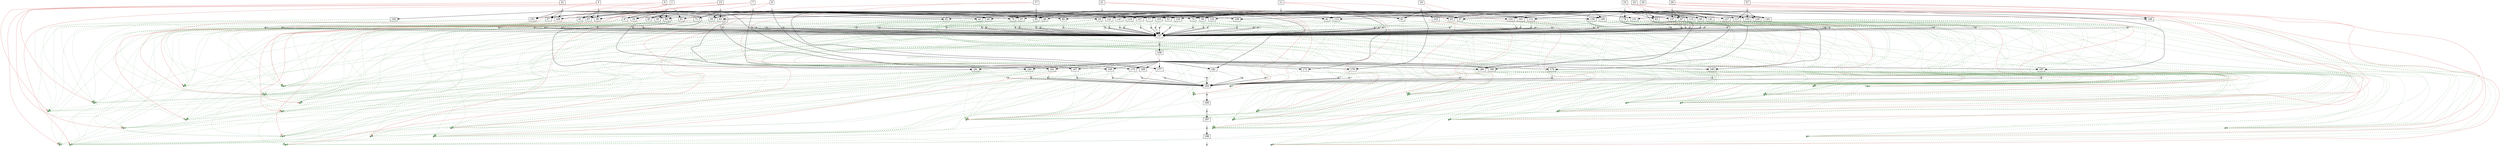 strict digraph  {
	node [label="\N"];
	1	 [height=0,
		shape=rect,
		size=13.72,
		width=0];
	2	 [fillcolor=gray,
		height=0.1,
		label="",
		shape=rect,
		size=0,
		style=filled,
		width=0.1];
	1 -> 2	 [color=gray,
		size=12588734.0];
	201	 [fillcolor="#88bb88",
		height=0.1,
		label="",
		shape=rect,
		size=0,
		style=filled,
		width=0.1];
	1 -> 201	 [color="#dd7777",
		size=3663257.0,
		weight=0];
	202	 [fillcolor="#88bb88",
		height=0.1,
		label="",
		shape=rect,
		size=0,
		style=filled,
		width=0.1];
	1 -> 202	 [color="#dd7777",
		size=3663257.0,
		weight=0];
	33	 [height=0,
		shape=rect,
		size=10.7,
		width=0];
	2 -> 33	 [size=0];
	35	 [height=0,
		shape=rect,
		size=10.63,
		width=0];
	2 -> 35	 [size=0];
	37	 [height=0,
		shape=rect,
		size=10.75,
		width=0];
	2 -> 37	 [size=0];
	39	 [height=0,
		shape=rect,
		size=10.41,
		width=0];
	2 -> 39	 [size=0];
	89	 [height=0,
		shape=rect,
		size=10.71,
		width=0];
	2 -> 89	 [size=0];
	107	 [height=0,
		shape=rect,
		size=10.71,
		width=0];
	2 -> 107	 [size=0];
	119	 [height=0,
		shape=rect,
		size=10.65,
		width=0];
	2 -> 119	 [size=0];
	135	 [height=0,
		shape=rect,
		size=10.6,
		width=0];
	2 -> 135	 [size=0];
	149	 [height=0,
		shape=rect,
		size=10.49,
		width=0];
	2 -> 149	 [size=0];
	161	 [height=0,
		shape=rect,
		size=10.56,
		width=0];
	2 -> 161	 [size=0];
	3	 [height=0,
		shape=rect,
		size=13.44,
		width=0];
	4	 [fillcolor=gray,
		height=0.1,
		label="",
		shape=rect,
		size=0,
		style=filled,
		width=0.1];
	3 -> 4	 [color=gray,
		size=12589378.0];
	203	 [fillcolor="#88bb88",
		height=0.1,
		label="",
		shape=rect,
		size=0,
		style=filled,
		width=0.1];
	3 -> 203	 [color="#dd7777",
		size=3663257.0,
		weight=0];
	204	 [fillcolor="#88bb88",
		height=0.1,
		label="",
		shape=rect,
		size=0,
		style=filled,
		width=0.1];
	3 -> 204	 [color="#dd7777",
		size=3663257.0,
		weight=0];
	4 -> 39	 [size=0];
	41	 [height=0,
		shape=rect,
		size=10.73,
		width=0];
	4 -> 41	 [size=0];
	43	 [height=0,
		shape=rect,
		size=10.6,
		width=0];
	4 -> 43	 [size=0];
	67	 [height=0,
		shape=rect,
		size=10.62,
		width=0];
	4 -> 67	 [size=0];
	121	 [height=0,
		shape=rect,
		size=10.53,
		width=0];
	4 -> 121	 [size=0];
	163	 [height=0,
		shape=rect,
		size=11.03,
		width=0];
	4 -> 163	 [size=0];
	5	 [height=0,
		shape=rect,
		size=13.68,
		width=0];
	6	 [fillcolor=gray,
		height=0.1,
		label="",
		shape=rect,
		size=0,
		style=filled,
		width=0.1];
	5 -> 6	 [color=gray,
		size=12596840.0];
	205	 [fillcolor="#88bb88",
		height=0.1,
		label="",
		shape=rect,
		size=0,
		style=filled,
		width=0.1];
	5 -> 205	 [color="#dd7777",
		size=3663257.0,
		weight=0];
	206	 [fillcolor="#88bb88",
		height=0.1,
		label="",
		shape=rect,
		size=0,
		style=filled,
		width=0.1];
	5 -> 206	 [color="#dd7777",
		size=3663257.0,
		weight=0];
	45	 [height=0,
		shape=rect,
		size=10.52,
		width=0];
	6 -> 45	 [size=0];
	47	 [height=0,
		shape=rect,
		size=10.46,
		width=0];
	6 -> 47	 [size=0];
	49	 [height=0,
		shape=rect,
		size=10.62,
		width=0];
	6 -> 49	 [size=0];
	51	 [height=0,
		shape=rect,
		size=10.59,
		width=0];
	6 -> 51	 [size=0];
	91	 [height=0,
		shape=rect,
		size=10.73,
		width=0];
	6 -> 91	 [size=0];
	151	 [height=0,
		shape=rect,
		size=10.46,
		width=0];
	6 -> 151	 [size=0];
	165	 [height=0,
		shape=rect,
		size=10.96,
		width=0];
	6 -> 165	 [size=0];
	7	 [height=0,
		shape=rect,
		size=13.29,
		width=0];
	8	 [fillcolor=gray,
		height=0.1,
		label="",
		shape=rect,
		size=0,
		style=filled,
		width=0.1];
	7 -> 8	 [color=gray,
		size=12578810.0];
	207	 [fillcolor="#88bb88",
		height=0.1,
		label="",
		shape=rect,
		size=0,
		style=filled,
		width=0.1];
	7 -> 207	 [color="#dd7777",
		size=3663257.0,
		weight=0];
	208	 [fillcolor="#88bb88",
		height=0.1,
		label="",
		shape=rect,
		size=0,
		style=filled,
		width=0.1];
	7 -> 208	 [color="#dd7777",
		size=3663257.0,
		weight=0];
	8 -> 33	 [size=0];
	8 -> 45	 [size=0];
	77	 [height=0,
		shape=rect,
		size=10.78,
		width=0];
	8 -> 77	 [size=0];
	97	 [height=0,
		shape=rect,
		size=10.68,
		width=0];
	8 -> 97	 [size=0];
	167	 [height=0,
		shape=rect,
		size=10.75,
		width=0];
	8 -> 167	 [size=0];
	9	 [height=0,
		shape=rect,
		size=13.28,
		width=0];
	10	 [fillcolor=gray,
		height=0.1,
		label="",
		shape=rect,
		size=0,
		style=filled,
		width=0.1];
	9 -> 10	 [color=gray,
		size=12565188.0];
	209	 [fillcolor="#88bb88",
		height=0.1,
		label="",
		shape=rect,
		size=0,
		style=filled,
		width=0.1];
	9 -> 209	 [color="#dd7777",
		size=3663257.0,
		weight=0];
	210	 [fillcolor="#88bb88",
		height=0.1,
		label="",
		shape=rect,
		size=0,
		style=filled,
		width=0.1];
	9 -> 210	 [color="#dd7777",
		size=3663257.0,
		weight=0];
	10 -> 35	 [size=0];
	53	 [height=0,
		shape=rect,
		size=10.42,
		width=0];
	10 -> 53	 [size=0];
	55	 [height=0,
		shape=rect,
		size=10.69,
		width=0];
	10 -> 55	 [size=0];
	123	 [height=0,
		shape=rect,
		size=10.56,
		width=0];
	10 -> 123	 [size=0];
	169	 [height=0,
		shape=rect,
		size=10.91,
		width=0];
	10 -> 169	 [size=0];
	11	 [height=0,
		shape=rect,
		size=13.25,
		width=0];
	12	 [fillcolor=gray,
		height=0.1,
		label="",
		shape=rect,
		size=0,
		style=filled,
		width=0.1];
	11 -> 12	 [color=gray,
		size=12536510.0];
	211	 [fillcolor="#88bb88",
		height=0.1,
		label="",
		shape=rect,
		size=0,
		style=filled,
		width=0.1];
	11 -> 211	 [color="#dd7777",
		size=3663257.0,
		weight=0];
	212	 [fillcolor="#88bb88",
		height=0.1,
		label="",
		shape=rect,
		size=0,
		style=filled,
		width=0.1];
	11 -> 212	 [color="#dd7777",
		size=3663257.0,
		weight=0];
	12 -> 53	 [size=0];
	57	 [height=0,
		shape=rect,
		size=10.51,
		width=0];
	12 -> 57	 [size=0];
	59	 [height=0,
		shape=rect,
		size=10.6,
		width=0];
	12 -> 59	 [size=0];
	61	 [height=0,
		shape=rect,
		size=10.53,
		width=0];
	12 -> 61	 [size=0];
	63	 [height=0,
		shape=rect,
		size=10.65,
		width=0];
	12 -> 63	 [size=0];
	65	 [height=0,
		shape=rect,
		size=10.72,
		width=0];
	12 -> 65	 [size=0];
	69	 [height=0,
		shape=rect,
		size=10.48,
		width=0];
	12 -> 69	 [size=0];
	171	 [height=0,
		shape=rect,
		size=10.65,
		width=0];
	12 -> 171	 [size=0];
	13	 [height=0,
		shape=rect,
		size=13.56,
		width=0];
	14	 [fillcolor=gray,
		height=0.1,
		label="",
		shape=rect,
		size=0,
		style=filled,
		width=0.1];
	13 -> 14	 [color=gray,
		size=12556790.0];
	213	 [fillcolor="#88bb88",
		height=0.1,
		label="",
		shape=rect,
		size=0,
		style=filled,
		width=0.1];
	13 -> 213	 [color="#dd7777",
		size=3663257.0,
		weight=0];
	214	 [fillcolor="#88bb88",
		height=0.1,
		label="",
		shape=rect,
		size=0,
		style=filled,
		width=0.1];
	13 -> 214	 [color="#dd7777",
		size=3663257.0,
		weight=0];
	14 -> 41	 [size=0];
	14 -> 47	 [size=0];
	14 -> 55	 [size=0];
	14 -> 67	 [size=0];
	14 -> 69	 [size=0];
	71	 [height=0,
		shape=rect,
		size=10.66,
		width=0];
	14 -> 71	 [size=0];
	73	 [height=0,
		shape=rect,
		size=10.53,
		width=0];
	14 -> 73	 [size=0];
	75	 [height=0,
		shape=rect,
		size=10.52,
		width=0];
	14 -> 75	 [size=0];
	93	 [height=0,
		shape=rect,
		size=10.75,
		width=0];
	14 -> 93	 [size=0];
	99	 [height=0,
		shape=rect,
		size=10.64,
		width=0];
	14 -> 99	 [size=0];
	173	 [height=0,
		shape=rect,
		size=10.83,
		width=0];
	14 -> 173	 [size=0];
	15	 [height=0,
		shape=rect,
		size=13.59,
		width=0];
	16	 [fillcolor=gray,
		height=0.1,
		label="",
		shape=rect,
		size=0,
		style=filled,
		width=0.1];
	15 -> 16	 [color=gray,
		size=12541364.0];
	215	 [fillcolor="#88bb88",
		height=0.1,
		label="",
		shape=rect,
		size=0,
		style=filled,
		width=0.1];
	15 -> 215	 [color="#dd7777",
		size=3663257.0,
		weight=0];
	216	 [fillcolor="#88bb88",
		height=0.1,
		label="",
		shape=rect,
		size=0,
		style=filled,
		width=0.1];
	15 -> 216	 [color="#dd7777",
		size=3663257.0,
		weight=0];
	16 -> 57	 [size=0];
	16 -> 77	 [size=0];
	79	 [height=0,
		shape=rect,
		size=10.53,
		width=0];
	16 -> 79	 [size=0];
	81	 [height=0,
		shape=rect,
		size=10.52,
		width=0];
	16 -> 81	 [size=0];
	83	 [height=0,
		shape=rect,
		size=10.61,
		width=0];
	16 -> 83	 [size=0];
	85	 [height=0,
		shape=rect,
		size=10.59,
		width=0];
	16 -> 85	 [size=0];
	87	 [height=0,
		shape=rect,
		size=10.53,
		width=0];
	16 -> 87	 [size=0];
	101	 [height=0,
		shape=rect,
		size=10.69,
		width=0];
	16 -> 101	 [size=0];
	129	 [height=0,
		shape=rect,
		size=10.73,
		width=0];
	16 -> 129	 [size=0];
	137	 [height=0,
		shape=rect,
		size=10.69,
		width=0];
	16 -> 137	 [size=0];
	175	 [height=0,
		shape=rect,
		size=10.97,
		width=0];
	16 -> 175	 [size=0];
	17	 [height=0,
		shape=rect,
		size=13.39,
		width=0];
	18	 [fillcolor=gray,
		height=0.1,
		label="",
		shape=rect,
		size=0,
		style=filled,
		width=0.1];
	17 -> 18	 [color=gray,
		size=12572148.0];
	217	 [fillcolor="#88bb88",
		height=0.1,
		label="",
		shape=rect,
		size=0,
		style=filled,
		width=0.1];
	17 -> 217	 [color="#dd7777",
		size=3663257.0,
		weight=0];
	218	 [fillcolor="#88bb88",
		height=0.1,
		label="",
		shape=rect,
		size=0,
		style=filled,
		width=0.1];
	17 -> 218	 [color="#dd7777",
		size=3663257.0,
		weight=0];
	18 -> 59	 [size=0];
	18 -> 89	 [size=0];
	18 -> 91	 [size=0];
	18 -> 93	 [size=0];
	95	 [height=0,
		shape=rect,
		size=10.7,
		width=0];
	18 -> 95	 [size=0];
	109	 [height=0,
		shape=rect,
		size=10.52,
		width=0];
	18 -> 109	 [size=0];
	125	 [height=0,
		shape=rect,
		size=10.65,
		width=0];
	18 -> 125	 [size=0];
	139	 [height=0,
		shape=rect,
		size=10.63,
		width=0];
	18 -> 139	 [size=0];
	177	 [height=0,
		shape=rect,
		size=10.85,
		width=0];
	18 -> 177	 [size=0];
	19	 [height=0,
		shape=rect,
		size=13.64,
		width=0];
	20	 [fillcolor=gray,
		height=0.1,
		label="",
		shape=rect,
		size=0,
		style=filled,
		width=0.1];
	19 -> 20	 [color=gray,
		size=12544918.0];
	219	 [fillcolor="#88bb88",
		height=0.1,
		label="",
		shape=rect,
		size=0,
		style=filled,
		width=0.1];
	19 -> 219	 [color="#dd7777",
		size=3663257.0,
		weight=0];
	220	 [fillcolor="#88bb88",
		height=0.1,
		label="",
		shape=rect,
		size=0,
		style=filled,
		width=0.1];
	19 -> 220	 [color="#dd7777",
		size=3663257.0,
		weight=0];
	20 -> 43	 [size=0];
	20 -> 61	 [size=0];
	20 -> 73	 [size=0];
	20 -> 97	 [size=0];
	20 -> 99	 [size=0];
	20 -> 101	 [size=0];
	103	 [height=0,
		shape=rect,
		size=10.6,
		width=0];
	20 -> 103	 [size=0];
	105	 [height=0,
		shape=rect,
		size=10.66,
		width=0];
	20 -> 105	 [size=0];
	111	 [height=0,
		shape=rect,
		size=10.41,
		width=0];
	20 -> 111	 [size=0];
	131	 [height=0,
		shape=rect,
		size=10.48,
		width=0];
	20 -> 131	 [size=0];
	179	 [height=0,
		shape=rect,
		size=10.74,
		width=0];
	20 -> 179	 [size=0];
	21	 [height=0,
		shape=rect,
		size=13.93,
		width=0];
	22	 [fillcolor=gray,
		height=0.1,
		label="",
		shape=rect,
		size=0,
		style=filled,
		width=0.1];
	21 -> 22	 [color=gray,
		size=12530516.0];
	221	 [fillcolor="#88bb88",
		height=0.1,
		label="",
		shape=rect,
		size=0,
		style=filled,
		width=0.1];
	21 -> 221	 [color="#dd7777",
		size=3663257.0,
		weight=0];
	222	 [fillcolor="#88bb88",
		height=0.1,
		label="",
		shape=rect,
		size=0,
		style=filled,
		width=0.1];
	21 -> 222	 [color="#dd7777",
		size=3663257.0,
		weight=0];
	22 -> 49	 [size=0];
	22 -> 75	 [size=0];
	22 -> 81	 [size=0];
	22 -> 95	 [size=0];
	113	 [height=0,
		shape=rect,
		size=10.69,
		width=0];
	22 -> 113	 [size=0];
	181	 [height=0,
		shape=rect,
		size=10.43,
		width=0];
	22 -> 181	 [size=0];
	23	 [height=0,
		shape=rect,
		size=13.78,
		width=0];
	24	 [fillcolor=gray,
		height=0.1,
		label="",
		shape=rect,
		size=0,
		style=filled,
		width=0.1];
	23 -> 24	 [color=gray,
		size=12576728.0];
	223	 [fillcolor="#88bb88",
		height=0.1,
		label="",
		shape=rect,
		size=0,
		style=filled,
		width=0.1];
	23 -> 223	 [color="#dd7777",
		size=3663257.0,
		weight=0];
	224	 [fillcolor="#88bb88",
		height=0.1,
		label="",
		shape=rect,
		size=0,
		style=filled,
		width=0.1];
	23 -> 224	 [color="#dd7777",
		size=3663257.0,
		weight=0];
	24 -> 51	 [size=0];
	24 -> 83	 [size=0];
	24 -> 107	 [size=0];
	24 -> 109	 [size=0];
	24 -> 111	 [size=0];
	24 -> 113	 [size=0];
	115	 [height=0,
		shape=rect,
		size=10.37,
		width=0];
	24 -> 115	 [size=0];
	117	 [height=0,
		shape=rect,
		size=10.71,
		width=0];
	24 -> 117	 [size=0];
	133	 [height=0,
		shape=rect,
		size=10.72,
		width=0];
	24 -> 133	 [size=0];
	141	 [height=0,
		shape=rect,
		size=10.8,
		width=0];
	24 -> 141	 [size=0];
	183	 [height=0,
		shape=rect,
		size=10.74,
		width=0];
	24 -> 183	 [size=0];
	25	 [height=0,
		shape=rect,
		size=13.44,
		width=0];
	26	 [fillcolor=gray,
		height=0.1,
		label="",
		shape=rect,
		size=0,
		style=filled,
		width=0.1];
	25 -> 26	 [color=gray,
		size=12539368.0];
	225	 [fillcolor="#88bb88",
		height=0.1,
		label="",
		shape=rect,
		size=0,
		style=filled,
		width=0.1];
	25 -> 225	 [color="#dd7777",
		size=3663257.0,
		weight=0];
	226	 [fillcolor="#88bb88",
		height=0.1,
		label="",
		shape=rect,
		size=0,
		style=filled,
		width=0.1];
	25 -> 226	 [color="#dd7777",
		size=3663257.0,
		weight=0];
	26 -> 63	 [size=0];
	26 -> 85	 [size=0];
	26 -> 105	 [size=0];
	26 -> 115	 [size=0];
	26 -> 119	 [size=0];
	26 -> 121	 [size=0];
	26 -> 123	 [size=0];
	26 -> 125	 [size=0];
	127	 [height=0,
		shape=rect,
		size=10.68,
		width=0];
	26 -> 127	 [size=0];
	143	 [height=0,
		shape=rect,
		size=10.36,
		width=0];
	26 -> 143	 [size=0];
	185	 [height=0,
		shape=rect,
		size=10.76,
		width=0];
	26 -> 185	 [size=0];
	27	 [height=0,
		shape=rect,
		size=13.53,
		width=0];
	28	 [fillcolor=gray,
		height=0.1,
		label="",
		shape=rect,
		size=0,
		style=filled,
		width=0.1];
	27 -> 28	 [color=gray,
		size=12538172.0];
	227	 [fillcolor="#88bb88",
		height=0.1,
		label="",
		shape=rect,
		size=0,
		style=filled,
		width=0.1];
	27 -> 227	 [color="#dd7777",
		size=3663257.0,
		weight=0];
	228	 [fillcolor="#88bb88",
		height=0.1,
		label="",
		shape=rect,
		size=0,
		style=filled,
		width=0.1];
	27 -> 228	 [color="#dd7777",
		size=3663257.0,
		weight=0];
	28 -> 117	 [size=0];
	28 -> 129	 [size=0];
	28 -> 131	 [size=0];
	28 -> 133	 [size=0];
	145	 [height=0,
		shape=rect,
		size=10.39,
		width=0];
	28 -> 145	 [size=0];
	153	 [height=0,
		shape=rect,
		size=10.61,
		width=0];
	28 -> 153	 [size=0];
	187	 [height=0,
		shape=rect,
		size=10.87,
		width=0];
	28 -> 187	 [size=0];
	29	 [height=0,
		shape=rect,
		size=13.23,
		width=0];
	30	 [fillcolor=gray,
		height=0.1,
		label="",
		shape=rect,
		size=0,
		style=filled,
		width=0.1];
	29 -> 30	 [color=gray,
		size=12558714.0];
	229	 [fillcolor="#88bb88",
		height=0.1,
		label="",
		shape=rect,
		size=0,
		style=filled,
		width=0.1];
	29 -> 229	 [color="#dd7777",
		size=3663257.0,
		weight=0];
	230	 [fillcolor="#88bb88",
		height=0.1,
		label="",
		shape=rect,
		size=0,
		style=filled,
		width=0.1];
	29 -> 230	 [color="#dd7777",
		size=3663257.0,
		weight=0];
	30 -> 87	 [size=0];
	30 -> 135	 [size=0];
	30 -> 137	 [size=0];
	30 -> 139	 [size=0];
	30 -> 141	 [size=0];
	30 -> 143	 [size=0];
	30 -> 145	 [size=0];
	147	 [height=0,
		shape=rect,
		size=10.47,
		width=0];
	30 -> 147	 [size=0];
	189	 [height=0,
		shape=rect,
		size=10.8,
		width=0];
	30 -> 189	 [size=0];
	31	 [height=0,
		shape=rect,
		size=13.78,
		width=0];
	32	 [fillcolor=gray,
		height=0.1,
		label="",
		shape=rect,
		size=0,
		style=filled,
		width=0.1];
	31 -> 32	 [color=gray,
		size=12543476.0];
	231	 [fillcolor="#88bb88",
		height=0.1,
		label="",
		shape=rect,
		size=0,
		style=filled,
		width=0.1];
	31 -> 231	 [color="#dd7777",
		size=3663257.0,
		weight=0];
	232	 [fillcolor="#88bb88",
		height=0.1,
		label="",
		shape=rect,
		size=0,
		style=filled,
		width=0.1];
	31 -> 232	 [color="#dd7777",
		size=3663257.0,
		weight=0];
	32 -> 37	 [size=0];
	32 -> 65	 [size=0];
	32 -> 147	 [size=0];
	32 -> 149	 [size=0];
	32 -> 151	 [size=0];
	32 -> 153	 [size=0];
	155	 [height=0,
		shape=rect,
		size=10.45,
		width=0];
	32 -> 155	 [size=0];
	191	 [height=0,
		shape=rect,
		size=10.58,
		width=0];
	32 -> 191	 [size=0];
	34	 [fillcolor=gray,
		height=0.1,
		label="",
		shape=rect,
		size=0,
		style=filled,
		width=0.1];
	33 -> 34	 [color=gray,
		size=17054549.0];
	33 -> 201	 [color="#77aa77",
		size=0,
		style=dashed,
		weight=0];
	33 -> 202	 [color="#77aa77",
		size=0,
		style=dashed,
		weight=0];
	33 -> 207	 [color="#77aa77",
		size=0,
		style=dashed,
		weight=0];
	33 -> 208	 [color="#77aa77",
		size=0,
		style=dashed,
		weight=0];
	157	 [height=0,
		shape=rect,
		size=4.96,
		width=0];
	34 -> 157	 [size=331469.0];
	36	 [fillcolor=gray,
		height=0.1,
		label="",
		shape=rect,
		size=0,
		style=filled,
		width=0.1];
	35 -> 36	 [color=gray,
		size=17040927.0];
	35 -> 201	 [color="#77aa77",
		size=0,
		style=dashed,
		weight=0];
	35 -> 202	 [color="#77aa77",
		size=0,
		style=dashed,
		weight=0];
	35 -> 209	 [color="#77aa77",
		size=0,
		style=dashed,
		weight=0];
	35 -> 210	 [color="#77aa77",
		size=0,
		style=dashed,
		weight=0];
	36 -> 157	 [size=331469.0];
	38	 [fillcolor=gray,
		height=0.1,
		label="",
		shape=rect,
		size=0,
		style=filled,
		width=0.1];
	37 -> 38	 [color=gray,
		size=17019215.0];
	37 -> 201	 [color="#77aa77",
		size=0,
		style=dashed,
		weight=0];
	37 -> 202	 [color="#77aa77",
		size=0,
		style=dashed,
		weight=0];
	37 -> 231	 [color="#77aa77",
		size=0,
		style=dashed,
		weight=0];
	37 -> 232	 [color="#77aa77",
		size=0,
		style=dashed,
		weight=0];
	38 -> 157	 [size=331469.0];
	40	 [fillcolor=gray,
		height=0.1,
		label="",
		shape=rect,
		size=0,
		style=filled,
		width=0.1];
	39 -> 40	 [color=gray,
		size=17065117.0];
	39 -> 201	 [color="#77aa77",
		size=0,
		style=dashed,
		weight=0];
	39 -> 202	 [color="#77aa77",
		size=0,
		style=dashed,
		weight=0];
	39 -> 203	 [color="#77aa77",
		size=0,
		style=dashed,
		weight=0];
	39 -> 204	 [color="#77aa77",
		size=0,
		style=dashed,
		weight=0];
	40 -> 157	 [size=331469.0];
	42	 [fillcolor=gray,
		height=0.1,
		label="",
		shape=rect,
		size=0,
		style=filled,
		width=0.1];
	41 -> 42	 [color=gray,
		size=17033173.0];
	41 -> 203	 [color="#77aa77",
		size=0,
		style=dashed,
		weight=0];
	41 -> 204	 [color="#77aa77",
		size=0,
		style=dashed,
		weight=0];
	41 -> 213	 [color="#77aa77",
		size=0,
		style=dashed,
		weight=0];
	41 -> 214	 [color="#77aa77",
		size=0,
		style=dashed,
		weight=0];
	42 -> 157	 [size=331469.0];
	44	 [fillcolor=gray,
		height=0.1,
		label="",
		shape=rect,
		size=0,
		style=filled,
		width=0.1];
	43 -> 44	 [color=gray,
		size=17021301.0];
	43 -> 203	 [color="#77aa77",
		size=0,
		style=dashed,
		weight=0];
	43 -> 204	 [color="#77aa77",
		size=0,
		style=dashed,
		weight=0];
	43 -> 219	 [color="#77aa77",
		size=0,
		style=dashed,
		weight=0];
	43 -> 220	 [color="#77aa77",
		size=0,
		style=dashed,
		weight=0];
	44 -> 157	 [size=331469.0];
	46	 [fillcolor=gray,
		height=0.1,
		label="",
		shape=rect,
		size=0,
		style=filled,
		width=0.1];
	45 -> 46	 [color=gray,
		size=17062655.0];
	45 -> 205	 [color="#77aa77",
		size=0,
		style=dashed,
		weight=0];
	45 -> 206	 [color="#77aa77",
		size=0,
		style=dashed,
		weight=0];
	45 -> 207	 [color="#77aa77",
		size=0,
		style=dashed,
		weight=0];
	45 -> 208	 [color="#77aa77",
		size=0,
		style=dashed,
		weight=0];
	46 -> 157	 [size=331469.0];
	48	 [fillcolor=gray,
		height=0.1,
		label="",
		shape=rect,
		size=0,
		style=filled,
		width=0.1];
	47 -> 48	 [color=gray,
		size=17040635.0];
	47 -> 205	 [color="#77aa77",
		size=0,
		style=dashed,
		weight=0];
	47 -> 206	 [color="#77aa77",
		size=0,
		style=dashed,
		weight=0];
	47 -> 213	 [color="#77aa77",
		size=0,
		style=dashed,
		weight=0];
	47 -> 214	 [color="#77aa77",
		size=0,
		style=dashed,
		weight=0];
	48 -> 157	 [size=331469.0];
	50	 [fillcolor=gray,
		height=0.1,
		label="",
		shape=rect,
		size=0,
		style=filled,
		width=0.1];
	49 -> 50	 [color=gray,
		size=17014361.0];
	49 -> 205	 [color="#77aa77",
		size=0,
		style=dashed,
		weight=0];
	49 -> 206	 [color="#77aa77",
		size=0,
		style=dashed,
		weight=0];
	49 -> 221	 [color="#77aa77",
		size=0,
		style=dashed,
		weight=0];
	49 -> 222	 [color="#77aa77",
		size=0,
		style=dashed,
		weight=0];
	50 -> 157	 [size=331469.0];
	52	 [fillcolor=gray,
		height=0.1,
		label="",
		shape=rect,
		size=0,
		style=filled,
		width=0.1];
	51 -> 52	 [color=gray,
		size=17060573.0];
	51 -> 205	 [color="#77aa77",
		size=0,
		style=dashed,
		weight=0];
	51 -> 206	 [color="#77aa77",
		size=0,
		style=dashed,
		weight=0];
	51 -> 223	 [color="#77aa77",
		size=0,
		style=dashed,
		weight=0];
	51 -> 224	 [color="#77aa77",
		size=0,
		style=dashed,
		weight=0];
	52 -> 157	 [size=331469.0];
	54	 [fillcolor=gray,
		height=0.1,
		label="",
		shape=rect,
		size=0,
		style=filled,
		width=0.1];
	53 -> 54	 [color=gray,
		size=16988703.0];
	53 -> 209	 [color="#77aa77",
		size=0,
		style=dashed,
		weight=0];
	53 -> 210	 [color="#77aa77",
		size=0,
		style=dashed,
		weight=0];
	53 -> 211	 [color="#77aa77",
		size=0,
		style=dashed,
		weight=0];
	53 -> 212	 [color="#77aa77",
		size=0,
		style=dashed,
		weight=0];
	54 -> 157	 [size=331469.0];
	56	 [fillcolor=gray,
		height=0.1,
		label="",
		shape=rect,
		size=0,
		style=filled,
		width=0.1];
	55 -> 56	 [color=gray,
		size=17008983.0];
	55 -> 209	 [color="#77aa77",
		size=0,
		style=dashed,
		weight=0];
	55 -> 210	 [color="#77aa77",
		size=0,
		style=dashed,
		weight=0];
	55 -> 213	 [color="#77aa77",
		size=0,
		style=dashed,
		weight=0];
	55 -> 214	 [color="#77aa77",
		size=0,
		style=dashed,
		weight=0];
	56 -> 157	 [size=331469.0];
	58	 [fillcolor=gray,
		height=0.1,
		label="",
		shape=rect,
		size=0,
		style=filled,
		width=0.1];
	57 -> 58	 [color=gray,
		size=16964879.0];
	57 -> 211	 [color="#77aa77",
		size=0,
		style=dashed,
		weight=0];
	57 -> 212	 [color="#77aa77",
		size=0,
		style=dashed,
		weight=0];
	57 -> 215	 [color="#77aa77",
		size=0,
		style=dashed,
		weight=0];
	57 -> 216	 [color="#77aa77",
		size=0,
		style=dashed,
		weight=0];
	58 -> 157	 [size=331469.0];
	60	 [fillcolor=gray,
		height=0.1,
		label="",
		shape=rect,
		size=0,
		style=filled,
		width=0.1];
	59 -> 60	 [color=gray,
		size=16995663.0];
	59 -> 211	 [color="#77aa77",
		size=0,
		style=dashed,
		weight=0];
	59 -> 212	 [color="#77aa77",
		size=0,
		style=dashed,
		weight=0];
	59 -> 217	 [color="#77aa77",
		size=0,
		style=dashed,
		weight=0];
	59 -> 218	 [color="#77aa77",
		size=0,
		style=dashed,
		weight=0];
	60 -> 157	 [size=331469.0];
	62	 [fillcolor=gray,
		height=0.1,
		label="",
		shape=rect,
		size=0,
		style=filled,
		width=0.1];
	61 -> 62	 [color=gray,
		size=16968433.0];
	61 -> 211	 [color="#77aa77",
		size=0,
		style=dashed,
		weight=0];
	61 -> 212	 [color="#77aa77",
		size=0,
		style=dashed,
		weight=0];
	61 -> 219	 [color="#77aa77",
		size=0,
		style=dashed,
		weight=0];
	61 -> 220	 [color="#77aa77",
		size=0,
		style=dashed,
		weight=0];
	62 -> 157	 [size=331469.0];
	64	 [fillcolor=gray,
		height=0.1,
		label="",
		shape=rect,
		size=0,
		style=filled,
		width=0.1];
	63 -> 64	 [color=gray,
		size=16962883.0];
	63 -> 211	 [color="#77aa77",
		size=0,
		style=dashed,
		weight=0];
	63 -> 212	 [color="#77aa77",
		size=0,
		style=dashed,
		weight=0];
	63 -> 225	 [color="#77aa77",
		size=0,
		style=dashed,
		weight=0];
	63 -> 226	 [color="#77aa77",
		size=0,
		style=dashed,
		weight=0];
	64 -> 157	 [size=331469.0];
	66	 [fillcolor=gray,
		height=0.1,
		label="",
		shape=rect,
		size=0,
		style=filled,
		width=0.1];
	65 -> 66	 [color=gray,
		size=16966991.0];
	65 -> 211	 [color="#77aa77",
		size=0,
		style=dashed,
		weight=0];
	65 -> 212	 [color="#77aa77",
		size=0,
		style=dashed,
		weight=0];
	65 -> 231	 [color="#77aa77",
		size=0,
		style=dashed,
		weight=0];
	65 -> 232	 [color="#77aa77",
		size=0,
		style=dashed,
		weight=0];
	66 -> 157	 [size=331469.0];
	68	 [fillcolor=gray,
		height=0.1,
		label="",
		shape=rect,
		size=0,
		style=filled,
		width=0.1];
	67 -> 68	 [color=gray,
		size=17033173.0];
	67 -> 203	 [color="#77aa77",
		size=0,
		style=dashed,
		weight=0];
	67 -> 204	 [color="#77aa77",
		size=0,
		style=dashed,
		weight=0];
	67 -> 213	 [color="#77aa77",
		size=0,
		style=dashed,
		weight=0];
	67 -> 214	 [color="#77aa77",
		size=0,
		style=dashed,
		weight=0];
	68 -> 157	 [size=331469.0];
	70	 [fillcolor=gray,
		height=0.1,
		label="",
		shape=rect,
		size=0,
		style=filled,
		width=0.1];
	69 -> 70	 [color=gray,
		size=16980305.0];
	69 -> 211	 [color="#77aa77",
		size=0,
		style=dashed,
		weight=0];
	69 -> 212	 [color="#77aa77",
		size=0,
		style=dashed,
		weight=0];
	69 -> 213	 [color="#77aa77",
		size=0,
		style=dashed,
		weight=0];
	69 -> 214	 [color="#77aa77",
		size=0,
		style=dashed,
		weight=0];
	70 -> 157	 [size=331469.0];
	72	 [fillcolor=gray,
		height=0.1,
		label="",
		shape=rect,
		size=0,
		style=filled,
		width=0.1];
	71 -> 72	 [color=gray,
		size=8666179.0];
	71 -> 213	 [color="#77aa77",
		size=0,
		style=dashed,
		weight=0];
	71 -> 214	 [color="#77aa77",
		size=0,
		style=dashed,
		weight=0];
	72 -> 157	 [size=331469.0];
	74	 [fillcolor=gray,
		height=0.1,
		label="",
		shape=rect,
		size=0,
		style=filled,
		width=0.1];
	73 -> 74	 [color=gray,
		size=16988713.0];
	73 -> 213	 [color="#77aa77",
		size=0,
		style=dashed,
		weight=0];
	73 -> 214	 [color="#77aa77",
		size=0,
		style=dashed,
		weight=0];
	73 -> 219	 [color="#77aa77",
		size=0,
		style=dashed,
		weight=0];
	73 -> 220	 [color="#77aa77",
		size=0,
		style=dashed,
		weight=0];
	74 -> 157	 [size=331469.0];
	76	 [fillcolor=gray,
		height=0.1,
		label="",
		shape=rect,
		size=0,
		style=filled,
		width=0.1];
	75 -> 76	 [color=gray,
		size=16974311.0];
	75 -> 213	 [color="#77aa77",
		size=0,
		style=dashed,
		weight=0];
	75 -> 214	 [color="#77aa77",
		size=0,
		style=dashed,
		weight=0];
	75 -> 221	 [color="#77aa77",
		size=0,
		style=dashed,
		weight=0];
	75 -> 222	 [color="#77aa77",
		size=0,
		style=dashed,
		weight=0];
	76 -> 157	 [size=331469.0];
	78	 [fillcolor=gray,
		height=0.1,
		label="",
		shape=rect,
		size=0,
		style=filled,
		width=0.1];
	77 -> 78	 [color=gray,
		size=17007179.0];
	77 -> 207	 [color="#77aa77",
		size=0,
		style=dashed,
		weight=0];
	77 -> 208	 [color="#77aa77",
		size=0,
		style=dashed,
		weight=0];
	77 -> 215	 [color="#77aa77",
		size=0,
		style=dashed,
		weight=0];
	77 -> 216	 [color="#77aa77",
		size=0,
		style=dashed,
		weight=0];
	78 -> 157	 [size=331469.0];
	80	 [fillcolor=gray,
		height=0.1,
		label="",
		shape=rect,
		size=0,
		style=filled,
		width=0.1];
	79 -> 80	 [color=gray,
		size=8650753.0];
	79 -> 215	 [color="#77aa77",
		size=0,
		style=dashed,
		weight=0];
	79 -> 216	 [color="#77aa77",
		size=0,
		style=dashed,
		weight=0];
	80 -> 157	 [size=331469.0];
	82	 [fillcolor=gray,
		height=0.1,
		label="",
		shape=rect,
		size=0,
		style=filled,
		width=0.1];
	81 -> 82	 [color=gray,
		size=16958885.0];
	81 -> 215	 [color="#77aa77",
		size=0,
		style=dashed,
		weight=0];
	81 -> 216	 [color="#77aa77",
		size=0,
		style=dashed,
		weight=0];
	81 -> 221	 [color="#77aa77",
		size=0,
		style=dashed,
		weight=0];
	81 -> 222	 [color="#77aa77",
		size=0,
		style=dashed,
		weight=0];
	82 -> 157	 [size=331469.0];
	84	 [fillcolor=gray,
		height=0.1,
		label="",
		shape=rect,
		size=0,
		style=filled,
		width=0.1];
	83 -> 84	 [color=gray,
		size=17005097.0];
	83 -> 215	 [color="#77aa77",
		size=0,
		style=dashed,
		weight=0];
	83 -> 216	 [color="#77aa77",
		size=0,
		style=dashed,
		weight=0];
	83 -> 223	 [color="#77aa77",
		size=0,
		style=dashed,
		weight=0];
	83 -> 224	 [color="#77aa77",
		size=0,
		style=dashed,
		weight=0];
	84 -> 157	 [size=331469.0];
	86	 [fillcolor=gray,
		height=0.1,
		label="",
		shape=rect,
		size=0,
		style=filled,
		width=0.1];
	85 -> 86	 [color=gray,
		size=16967737.0];
	85 -> 215	 [color="#77aa77",
		size=0,
		style=dashed,
		weight=0];
	85 -> 216	 [color="#77aa77",
		size=0,
		style=dashed,
		weight=0];
	85 -> 225	 [color="#77aa77",
		size=0,
		style=dashed,
		weight=0];
	85 -> 226	 [color="#77aa77",
		size=0,
		style=dashed,
		weight=0];
	86 -> 157	 [size=331469.0];
	88	 [fillcolor=gray,
		height=0.1,
		label="",
		shape=rect,
		size=0,
		style=filled,
		width=0.1];
	87 -> 88	 [color=gray,
		size=16987083.0];
	87 -> 215	 [color="#77aa77",
		size=0,
		style=dashed,
		weight=0];
	87 -> 216	 [color="#77aa77",
		size=0,
		style=dashed,
		weight=0];
	87 -> 229	 [color="#77aa77",
		size=0,
		style=dashed,
		weight=0];
	87 -> 230	 [color="#77aa77",
		size=0,
		style=dashed,
		weight=0];
	88 -> 157	 [size=331469.0];
	90	 [fillcolor=gray,
		height=0.1,
		label="",
		shape=rect,
		size=0,
		style=filled,
		width=0.1];
	89 -> 90	 [color=gray,
		size=17047887.0];
	89 -> 201	 [color="#77aa77",
		size=0,
		style=dashed,
		weight=0];
	89 -> 202	 [color="#77aa77",
		size=0,
		style=dashed,
		weight=0];
	89 -> 217	 [color="#77aa77",
		size=0,
		style=dashed,
		weight=0];
	89 -> 218	 [color="#77aa77",
		size=0,
		style=dashed,
		weight=0];
	90 -> 157	 [size=331469.0];
	92	 [fillcolor=gray,
		height=0.1,
		label="",
		shape=rect,
		size=0,
		style=filled,
		width=0.1];
	91 -> 92	 [color=gray,
		size=17055993.0];
	91 -> 205	 [color="#77aa77",
		size=0,
		style=dashed,
		weight=0];
	91 -> 206	 [color="#77aa77",
		size=0,
		style=dashed,
		weight=0];
	91 -> 217	 [color="#77aa77",
		size=0,
		style=dashed,
		weight=0];
	91 -> 218	 [color="#77aa77",
		size=0,
		style=dashed,
		weight=0];
	92 -> 157	 [size=331469.0];
	94	 [fillcolor=gray,
		height=0.1,
		label="",
		shape=rect,
		size=0,
		style=filled,
		width=0.1];
	93 -> 94	 [color=gray,
		size=17015943.0];
	93 -> 213	 [color="#77aa77",
		size=0,
		style=dashed,
		weight=0];
	93 -> 214	 [color="#77aa77",
		size=0,
		style=dashed,
		weight=0];
	93 -> 217	 [color="#77aa77",
		size=0,
		style=dashed,
		weight=0];
	93 -> 218	 [color="#77aa77",
		size=0,
		style=dashed,
		weight=0];
	94 -> 157	 [size=331469.0];
	96	 [fillcolor=gray,
		height=0.1,
		label="",
		shape=rect,
		size=0,
		style=filled,
		width=0.1];
	95 -> 96	 [color=gray,
		size=16989669.0];
	95 -> 217	 [color="#77aa77",
		size=0,
		style=dashed,
		weight=0];
	95 -> 218	 [color="#77aa77",
		size=0,
		style=dashed,
		weight=0];
	95 -> 221	 [color="#77aa77",
		size=0,
		style=dashed,
		weight=0];
	95 -> 222	 [color="#77aa77",
		size=0,
		style=dashed,
		weight=0];
	96 -> 157	 [size=331469.0];
	98	 [fillcolor=gray,
		height=0.1,
		label="",
		shape=rect,
		size=0,
		style=filled,
		width=0.1];
	97 -> 98	 [color=gray,
		size=17010733.0];
	97 -> 207	 [color="#77aa77",
		size=0,
		style=dashed,
		weight=0];
	97 -> 208	 [color="#77aa77",
		size=0,
		style=dashed,
		weight=0];
	97 -> 219	 [color="#77aa77",
		size=0,
		style=dashed,
		weight=0];
	97 -> 220	 [color="#77aa77",
		size=0,
		style=dashed,
		weight=0];
	98 -> 157	 [size=331469.0];
	100	 [fillcolor=gray,
		height=0.1,
		label="",
		shape=rect,
		size=0,
		style=filled,
		width=0.1];
	99 -> 100	 [color=gray,
		size=16988713.0];
	99 -> 213	 [color="#77aa77",
		size=0,
		style=dashed,
		weight=0];
	99 -> 214	 [color="#77aa77",
		size=0,
		style=dashed,
		weight=0];
	99 -> 219	 [color="#77aa77",
		size=0,
		style=dashed,
		weight=0];
	99 -> 220	 [color="#77aa77",
		size=0,
		style=dashed,
		weight=0];
	100 -> 157	 [size=331469.0];
	102	 [fillcolor=gray,
		height=0.1,
		label="",
		shape=rect,
		size=0,
		style=filled,
		width=0.1];
	101 -> 102	 [color=gray,
		size=16973287.0];
	101 -> 215	 [color="#77aa77",
		size=0,
		style=dashed,
		weight=0];
	101 -> 216	 [color="#77aa77",
		size=0,
		style=dashed,
		weight=0];
	101 -> 219	 [color="#77aa77",
		size=0,
		style=dashed,
		weight=0];
	101 -> 220	 [color="#77aa77",
		size=0,
		style=dashed,
		weight=0];
	102 -> 157	 [size=331469.0];
	104	 [fillcolor=gray,
		height=0.1,
		label="",
		shape=rect,
		size=0,
		style=filled,
		width=0.1];
	103 -> 104	 [color=gray,
		size=8654307.0];
	103 -> 219	 [color="#77aa77",
		size=0,
		style=dashed,
		weight=0];
	103 -> 220	 [color="#77aa77",
		size=0,
		style=dashed,
		weight=0];
	104 -> 157	 [size=331469.0];
	106	 [fillcolor=gray,
		height=0.1,
		label="",
		shape=rect,
		size=0,
		style=filled,
		width=0.1];
	105 -> 106	 [color=gray,
		size=16971291.0];
	105 -> 219	 [color="#77aa77",
		size=0,
		style=dashed,
		weight=0];
	105 -> 220	 [color="#77aa77",
		size=0,
		style=dashed,
		weight=0];
	105 -> 225	 [color="#77aa77",
		size=0,
		style=dashed,
		weight=0];
	105 -> 226	 [color="#77aa77",
		size=0,
		style=dashed,
		weight=0];
	106 -> 157	 [size=331469.0];
	108	 [fillcolor=gray,
		height=0.1,
		label="",
		shape=rect,
		size=0,
		style=filled,
		width=0.1];
	107 -> 108	 [color=gray,
		size=17052467.0];
	107 -> 201	 [color="#77aa77",
		size=0,
		style=dashed,
		weight=0];
	107 -> 202	 [color="#77aa77",
		size=0,
		style=dashed,
		weight=0];
	107 -> 223	 [color="#77aa77",
		size=0,
		style=dashed,
		weight=0];
	107 -> 224	 [color="#77aa77",
		size=0,
		style=dashed,
		weight=0];
	108 -> 157	 [size=331469.0];
	110	 [fillcolor=gray,
		height=0.1,
		label="",
		shape=rect,
		size=0,
		style=filled,
		width=0.1];
	109 -> 110	 [color=gray,
		size=17035881.0];
	109 -> 217	 [color="#77aa77",
		size=0,
		style=dashed,
		weight=0];
	109 -> 218	 [color="#77aa77",
		size=0,
		style=dashed,
		weight=0];
	109 -> 223	 [color="#77aa77",
		size=0,
		style=dashed,
		weight=0];
	109 -> 224	 [color="#77aa77",
		size=0,
		style=dashed,
		weight=0];
	110 -> 157	 [size=331469.0];
	112	 [fillcolor=gray,
		height=0.1,
		label="",
		shape=rect,
		size=0,
		style=filled,
		width=0.1];
	111 -> 112	 [color=gray,
		size=17008651.0];
	111 -> 219	 [color="#77aa77",
		size=0,
		style=dashed,
		weight=0];
	111 -> 220	 [color="#77aa77",
		size=0,
		style=dashed,
		weight=0];
	111 -> 223	 [color="#77aa77",
		size=0,
		style=dashed,
		weight=0];
	111 -> 224	 [color="#77aa77",
		size=0,
		style=dashed,
		weight=0];
	112 -> 157	 [size=331469.0];
	114	 [fillcolor=gray,
		height=0.1,
		label="",
		shape=rect,
		size=0,
		style=filled,
		width=0.1];
	113 -> 114	 [color=gray,
		size=16994249.0];
	113 -> 221	 [color="#77aa77",
		size=0,
		style=dashed,
		weight=0];
	113 -> 222	 [color="#77aa77",
		size=0,
		style=dashed,
		weight=0];
	113 -> 223	 [color="#77aa77",
		size=0,
		style=dashed,
		weight=0];
	113 -> 224	 [color="#77aa77",
		size=0,
		style=dashed,
		weight=0];
	114 -> 157	 [size=331469.0];
	116	 [fillcolor=gray,
		height=0.1,
		label="",
		shape=rect,
		size=0,
		style=filled,
		width=0.1];
	115 -> 116	 [color=gray,
		size=17003101.0];
	115 -> 223	 [color="#77aa77",
		size=0,
		style=dashed,
		weight=0];
	115 -> 224	 [color="#77aa77",
		size=0,
		style=dashed,
		weight=0];
	115 -> 225	 [color="#77aa77",
		size=0,
		style=dashed,
		weight=0];
	115 -> 226	 [color="#77aa77",
		size=0,
		style=dashed,
		weight=0];
	116 -> 157	 [size=331469.0];
	118	 [fillcolor=gray,
		height=0.1,
		label="",
		shape=rect,
		size=0,
		style=filled,
		width=0.1];
	117 -> 118	 [color=gray,
		size=17001905.0];
	117 -> 223	 [color="#77aa77",
		size=0,
		style=dashed,
		weight=0];
	117 -> 224	 [color="#77aa77",
		size=0,
		style=dashed,
		weight=0];
	117 -> 227	 [color="#77aa77",
		size=0,
		style=dashed,
		weight=0];
	117 -> 228	 [color="#77aa77",
		size=0,
		style=dashed,
		weight=0];
	118 -> 157	 [size=331469.0];
	120	 [fillcolor=gray,
		height=0.1,
		label="",
		shape=rect,
		size=0,
		style=filled,
		width=0.1];
	119 -> 120	 [color=gray,
		size=17015107.0];
	119 -> 201	 [color="#77aa77",
		size=0,
		style=dashed,
		weight=0];
	119 -> 202	 [color="#77aa77",
		size=0,
		style=dashed,
		weight=0];
	119 -> 225	 [color="#77aa77",
		size=0,
		style=dashed,
		weight=0];
	119 -> 226	 [color="#77aa77",
		size=0,
		style=dashed,
		weight=0];
	120 -> 157	 [size=331469.0];
	122	 [fillcolor=gray,
		height=0.1,
		label="",
		shape=rect,
		size=0,
		style=filled,
		width=0.1];
	121 -> 122	 [color=gray,
		size=17015751.0];
	121 -> 203	 [color="#77aa77",
		size=0,
		style=dashed,
		weight=0];
	121 -> 204	 [color="#77aa77",
		size=0,
		style=dashed,
		weight=0];
	121 -> 225	 [color="#77aa77",
		size=0,
		style=dashed,
		weight=0];
	121 -> 226	 [color="#77aa77",
		size=0,
		style=dashed,
		weight=0];
	122 -> 157	 [size=331469.0];
	124	 [fillcolor=gray,
		height=0.1,
		label="",
		shape=rect,
		size=0,
		style=filled,
		width=0.1];
	123 -> 124	 [color=gray,
		size=16991561.0];
	123 -> 209	 [color="#77aa77",
		size=0,
		style=dashed,
		weight=0];
	123 -> 210	 [color="#77aa77",
		size=0,
		style=dashed,
		weight=0];
	123 -> 225	 [color="#77aa77",
		size=0,
		style=dashed,
		weight=0];
	123 -> 226	 [color="#77aa77",
		size=0,
		style=dashed,
		weight=0];
	124 -> 157	 [size=331469.0];
	126	 [fillcolor=gray,
		height=0.1,
		label="",
		shape=rect,
		size=0,
		style=filled,
		width=0.1];
	125 -> 126	 [color=gray,
		size=16998521.0];
	125 -> 217	 [color="#77aa77",
		size=0,
		style=dashed,
		weight=0];
	125 -> 218	 [color="#77aa77",
		size=0,
		style=dashed,
		weight=0];
	125 -> 225	 [color="#77aa77",
		size=0,
		style=dashed,
		weight=0];
	125 -> 226	 [color="#77aa77",
		size=0,
		style=dashed,
		weight=0];
	126 -> 157	 [size=331469.0];
	128	 [fillcolor=gray,
		height=0.1,
		label="",
		shape=rect,
		size=0,
		style=filled,
		width=0.1];
	127 -> 128	 [color=gray,
		size=8648757.0];
	127 -> 225	 [color="#77aa77",
		size=0,
		style=dashed,
		weight=0];
	127 -> 226	 [color="#77aa77",
		size=0,
		style=dashed,
		weight=0];
	128 -> 157	 [size=331469.0];
	130	 [fillcolor=gray,
		height=0.1,
		label="",
		shape=rect,
		size=0,
		style=filled,
		width=0.1];
	129 -> 130	 [color=gray,
		size=16966541.0];
	129 -> 215	 [color="#77aa77",
		size=0,
		style=dashed,
		weight=0];
	129 -> 216	 [color="#77aa77",
		size=0,
		style=dashed,
		weight=0];
	129 -> 227	 [color="#77aa77",
		size=0,
		style=dashed,
		weight=0];
	129 -> 228	 [color="#77aa77",
		size=0,
		style=dashed,
		weight=0];
	130 -> 157	 [size=331469.0];
	132	 [fillcolor=gray,
		height=0.1,
		label="",
		shape=rect,
		size=0,
		style=filled,
		width=0.1];
	131 -> 132	 [color=gray,
		size=16970095.0];
	131 -> 219	 [color="#77aa77",
		size=0,
		style=dashed,
		weight=0];
	131 -> 220	 [color="#77aa77",
		size=0,
		style=dashed,
		weight=0];
	131 -> 227	 [color="#77aa77",
		size=0,
		style=dashed,
		weight=0];
	131 -> 228	 [color="#77aa77",
		size=0,
		style=dashed,
		weight=0];
	132 -> 157	 [size=331469.0];
	134	 [fillcolor=gray,
		height=0.1,
		label="",
		shape=rect,
		size=0,
		style=filled,
		width=0.1];
	133 -> 134	 [color=gray,
		size=17001905.0];
	133 -> 223	 [color="#77aa77",
		size=0,
		style=dashed,
		weight=0];
	133 -> 224	 [color="#77aa77",
		size=0,
		style=dashed,
		weight=0];
	133 -> 227	 [color="#77aa77",
		size=0,
		style=dashed,
		weight=0];
	133 -> 228	 [color="#77aa77",
		size=0,
		style=dashed,
		weight=0];
	134 -> 157	 [size=331469.0];
	136	 [fillcolor=gray,
		height=0.1,
		label="",
		shape=rect,
		size=0,
		style=filled,
		width=0.1];
	135 -> 136	 [color=gray,
		size=17034453.0];
	135 -> 201	 [color="#77aa77",
		size=0,
		style=dashed,
		weight=0];
	135 -> 202	 [color="#77aa77",
		size=0,
		style=dashed,
		weight=0];
	135 -> 229	 [color="#77aa77",
		size=0,
		style=dashed,
		weight=0];
	135 -> 230	 [color="#77aa77",
		size=0,
		style=dashed,
		weight=0];
	136 -> 157	 [size=331469.0];
	138	 [fillcolor=gray,
		height=0.1,
		label="",
		shape=rect,
		size=0,
		style=filled,
		width=0.1];
	137 -> 138	 [color=gray,
		size=16987083.0];
	137 -> 215	 [color="#77aa77",
		size=0,
		style=dashed,
		weight=0];
	137 -> 216	 [color="#77aa77",
		size=0,
		style=dashed,
		weight=0];
	137 -> 229	 [color="#77aa77",
		size=0,
		style=dashed,
		weight=0];
	137 -> 230	 [color="#77aa77",
		size=0,
		style=dashed,
		weight=0];
	138 -> 157	 [size=331469.0];
	140	 [fillcolor=gray,
		height=0.1,
		label="",
		shape=rect,
		size=0,
		style=filled,
		width=0.1];
	139 -> 140	 [color=gray,
		size=17017867.0];
	139 -> 217	 [color="#77aa77",
		size=0,
		style=dashed,
		weight=0];
	139 -> 218	 [color="#77aa77",
		size=0,
		style=dashed,
		weight=0];
	139 -> 229	 [color="#77aa77",
		size=0,
		style=dashed,
		weight=0];
	139 -> 230	 [color="#77aa77",
		size=0,
		style=dashed,
		weight=0];
	140 -> 157	 [size=331469.0];
	142	 [fillcolor=gray,
		height=0.1,
		label="",
		shape=rect,
		size=0,
		style=filled,
		width=0.1];
	141 -> 142	 [color=gray,
		size=17022447.0];
	141 -> 223	 [color="#77aa77",
		size=0,
		style=dashed,
		weight=0];
	141 -> 224	 [color="#77aa77",
		size=0,
		style=dashed,
		weight=0];
	141 -> 229	 [color="#77aa77",
		size=0,
		style=dashed,
		weight=0];
	141 -> 230	 [color="#77aa77",
		size=0,
		style=dashed,
		weight=0];
	142 -> 157	 [size=331469.0];
	144	 [fillcolor=gray,
		height=0.1,
		label="",
		shape=rect,
		size=0,
		style=filled,
		width=0.1];
	143 -> 144	 [color=gray,
		size=16985087.0];
	143 -> 225	 [color="#77aa77",
		size=0,
		style=dashed,
		weight=0];
	143 -> 226	 [color="#77aa77",
		size=0,
		style=dashed,
		weight=0];
	143 -> 229	 [color="#77aa77",
		size=0,
		style=dashed,
		weight=0];
	143 -> 230	 [color="#77aa77",
		size=0,
		style=dashed,
		weight=0];
	144 -> 157	 [size=331469.0];
	146	 [fillcolor=gray,
		height=0.1,
		label="",
		shape=rect,
		size=0,
		style=filled,
		width=0.1];
	145 -> 146	 [color=gray,
		size=16983891.0];
	145 -> 227	 [color="#77aa77",
		size=0,
		style=dashed,
		weight=0];
	145 -> 228	 [color="#77aa77",
		size=0,
		style=dashed,
		weight=0];
	145 -> 229	 [color="#77aa77",
		size=0,
		style=dashed,
		weight=0];
	145 -> 230	 [color="#77aa77",
		size=0,
		style=dashed,
		weight=0];
	146 -> 157	 [size=331469.0];
	148	 [fillcolor=gray,
		height=0.1,
		label="",
		shape=rect,
		size=0,
		style=filled,
		width=0.1];
	147 -> 148	 [color=gray,
		size=16989195.0];
	147 -> 229	 [color="#77aa77",
		size=0,
		style=dashed,
		weight=0];
	147 -> 230	 [color="#77aa77",
		size=0,
		style=dashed,
		weight=0];
	147 -> 231	 [color="#77aa77",
		size=0,
		style=dashed,
		weight=0];
	147 -> 232	 [color="#77aa77",
		size=0,
		style=dashed,
		weight=0];
	148 -> 157	 [size=331469.0];
	150	 [fillcolor=gray,
		height=0.1,
		label="",
		shape=rect,
		size=0,
		style=filled,
		width=0.1];
	149 -> 150	 [color=gray,
		size=17019215.0];
	149 -> 201	 [color="#77aa77",
		size=0,
		style=dashed,
		weight=0];
	149 -> 202	 [color="#77aa77",
		size=0,
		style=dashed,
		weight=0];
	149 -> 231	 [color="#77aa77",
		size=0,
		style=dashed,
		weight=0];
	149 -> 232	 [color="#77aa77",
		size=0,
		style=dashed,
		weight=0];
	150 -> 157	 [size=331469.0];
	152	 [fillcolor=gray,
		height=0.1,
		label="",
		shape=rect,
		size=0,
		style=filled,
		width=0.1];
	151 -> 152	 [color=gray,
		size=17027321.0];
	151 -> 205	 [color="#77aa77",
		size=0,
		style=dashed,
		weight=0];
	151 -> 206	 [color="#77aa77",
		size=0,
		style=dashed,
		weight=0];
	151 -> 231	 [color="#77aa77",
		size=0,
		style=dashed,
		weight=0];
	151 -> 232	 [color="#77aa77",
		size=0,
		style=dashed,
		weight=0];
	152 -> 157	 [size=331469.0];
	154	 [fillcolor=gray,
		height=0.1,
		label="",
		shape=rect,
		size=0,
		style=filled,
		width=0.1];
	153 -> 154	 [color=gray,
		size=16968653.0];
	153 -> 227	 [color="#77aa77",
		size=0,
		style=dashed,
		weight=0];
	153 -> 228	 [color="#77aa77",
		size=0,
		style=dashed,
		weight=0];
	153 -> 231	 [color="#77aa77",
		size=0,
		style=dashed,
		weight=0];
	153 -> 232	 [color="#77aa77",
		size=0,
		style=dashed,
		weight=0];
	154 -> 157	 [size=331469.0];
	156	 [fillcolor=gray,
		height=0.1,
		label="",
		shape=rect,
		size=0,
		style=filled,
		width=0.1];
	155 -> 156	 [color=gray,
		size=8652865.0];
	155 -> 231	 [color="#77aa77",
		size=0,
		style=dashed,
		weight=0];
	155 -> 232	 [color="#77aa77",
		size=0,
		style=dashed,
		weight=0];
	156 -> 157	 [size=331469.0];
	158	 [fillcolor=gray,
		height=0.1,
		label="",
		shape=rect,
		size=0,
		style=filled,
		width=0.1];
	157 -> 158	 [color=gray,
		size=14707.0];
	159	 [height=0,
		shape=rect,
		size=11.64,
		width=0];
	158 -> 159	 [size=13017.0];
	160	 [fillcolor=gray,
		height=0.1,
		label="",
		shape=rect,
		size=0,
		style=filled,
		width=0.1];
	159 -> 160	 [color=gray,
		size=3530.0];
	233	 [fillcolor="#88bb88",
		height=0.1,
		label="",
		shape=rect,
		size=0,
		style=filled,
		width=0.1];
	159 -> 233	 [color="#dd7777",
		size=3663257.0,
		weight=0];
	160 -> 161	 [size=0];
	160 -> 163	 [size=0];
	160 -> 165	 [size=0];
	160 -> 167	 [size=0];
	160 -> 169	 [size=0];
	160 -> 171	 [size=0];
	160 -> 173	 [size=0];
	160 -> 175	 [size=0];
	160 -> 177	 [size=0];
	160 -> 179	 [size=0];
	160 -> 181	 [size=0];
	160 -> 183	 [size=0];
	160 -> 185	 [size=0];
	160 -> 187	 [size=0];
	160 -> 189	 [size=0];
	160 -> 191	 [size=0];
	162	 [fillcolor=gray,
		height=0.1,
		label="",
		shape=rect,
		size=0,
		style=filled,
		width=0.1];
	161 -> 162	 [color=gray,
		size=16686580.0];
	161 -> 201	 [color="#77aa77",
		size=0,
		style=dashed,
		weight=0];
	161 -> 202	 [color="#77aa77",
		size=0,
		style=dashed,
		weight=0];
	161 -> 233	 [color="#77aa77",
		size=0,
		style=dashed,
		weight=0];
	193	 [height=0,
		shape=rect,
		size=3.89,
		width=0];
	162 -> 193	 [size=8319380.0];
	164	 [fillcolor=gray,
		height=0.1,
		label="",
		shape=rect,
		size=0,
		style=filled,
		width=0.1];
	163 -> 164	 [color=gray,
		size=16649800.0];
	163 -> 203	 [color="#77aa77",
		size=0,
		style=dashed,
		weight=0];
	163 -> 204	 [color="#77aa77",
		size=0,
		style=dashed,
		weight=0];
	163 -> 233	 [color="#77aa77",
		size=0,
		style=dashed,
		weight=0];
	164 -> 193	 [size=8281956.0];
	166	 [fillcolor=gray,
		height=0.1,
		label="",
		shape=rect,
		size=0,
		style=filled,
		width=0.1];
	165 -> 166	 [color=gray,
		size=16708320.0];
	165 -> 205	 [color="#77aa77",
		size=0,
		style=dashed,
		weight=0];
	165 -> 206	 [color="#77aa77",
		size=0,
		style=dashed,
		weight=0];
	165 -> 233	 [color="#77aa77",
		size=0,
		style=dashed,
		weight=0];
	166 -> 193	 [size=8333014.0];
	168	 [fillcolor=gray,
		height=0.1,
		label="",
		shape=rect,
		size=0,
		style=filled,
		width=0.1];
	167 -> 168	 [color=gray,
		size=16686416.0];
	167 -> 207	 [color="#77aa77",
		size=0,
		style=dashed,
		weight=0];
	167 -> 208	 [color="#77aa77",
		size=0,
		style=dashed,
		weight=0];
	167 -> 233	 [color="#77aa77",
		size=0,
		style=dashed,
		weight=0];
	168 -> 193	 [size=8329140.0];
	170	 [fillcolor=gray,
		height=0.1,
		label="",
		shape=rect,
		size=0,
		style=filled,
		width=0.1];
	169 -> 170	 [color=gray,
		size=16659570.0];
	169 -> 209	 [color="#77aa77",
		size=0,
		style=dashed,
		weight=0];
	169 -> 210	 [color="#77aa77",
		size=0,
		style=dashed,
		weight=0];
	169 -> 233	 [color="#77aa77",
		size=0,
		style=dashed,
		weight=0];
	170 -> 193	 [size=8315916.0];
	172	 [fillcolor=gray,
		height=0.1,
		label="",
		shape=rect,
		size=0,
		style=filled,
		width=0.1];
	171 -> 172	 [color=gray,
		size=16632440.0];
	171 -> 211	 [color="#77aa77",
		size=0,
		style=dashed,
		weight=0];
	171 -> 212	 [color="#77aa77",
		size=0,
		style=dashed,
		weight=0];
	171 -> 233	 [color="#77aa77",
		size=0,
		style=dashed,
		weight=0];
	172 -> 193	 [size=8317464.0];
	174	 [fillcolor=gray,
		height=0.1,
		label="",
		shape=rect,
		size=0,
		style=filled,
		width=0.1];
	173 -> 174	 [color=gray,
		size=16664564.0];
	173 -> 213	 [color="#77aa77",
		size=0,
		style=dashed,
		weight=0];
	173 -> 214	 [color="#77aa77",
		size=0,
		style=dashed,
		weight=0];
	173 -> 233	 [color="#77aa77",
		size=0,
		style=dashed,
		weight=0];
	174 -> 193	 [size=8329308.0];
	176	 [fillcolor=gray,
		height=0.1,
		label="",
		shape=rect,
		size=0,
		style=filled,
		width=0.1];
	175 -> 176	 [color=gray,
		size=16667004.0];
	175 -> 215	 [color="#77aa77",
		size=0,
		style=dashed,
		weight=0];
	175 -> 216	 [color="#77aa77",
		size=0,
		style=dashed,
		weight=0];
	175 -> 233	 [color="#77aa77",
		size=0,
		style=dashed,
		weight=0];
	176 -> 193	 [size=8347174.0];
	178	 [fillcolor=gray,
		height=0.1,
		label="",
		shape=rect,
		size=0,
		style=filled,
		width=0.1];
	177 -> 178	 [color=gray,
		size=16668220.0];
	177 -> 217	 [color="#77aa77",
		size=0,
		style=dashed,
		weight=0];
	177 -> 218	 [color="#77aa77",
		size=0,
		style=dashed,
		weight=0];
	177 -> 233	 [color="#77aa77",
		size=0,
		style=dashed,
		weight=0];
	178 -> 193	 [size=8317606.0];
	180	 [fillcolor=gray,
		height=0.1,
		label="",
		shape=rect,
		size=0,
		style=filled,
		width=0.1];
	179 -> 180	 [color=gray,
		size=16660720.0];
	179 -> 219	 [color="#77aa77",
		size=0,
		style=dashed,
		weight=0];
	179 -> 220	 [color="#77aa77",
		size=0,
		style=dashed,
		weight=0];
	179 -> 233	 [color="#77aa77",
		size=0,
		style=dashed,
		weight=0];
	180 -> 193	 [size=8337336.0];
	182	 [fillcolor=gray,
		height=0.1,
		label="",
		shape=rect,
		size=0,
		style=filled,
		width=0.1];
	181 -> 182	 [color=gray,
		size=16654322.0];
	181 -> 221	 [color="#77aa77",
		size=0,
		style=dashed,
		weight=0];
	181 -> 222	 [color="#77aa77",
		size=0,
		style=dashed,
		weight=0];
	181 -> 233	 [color="#77aa77",
		size=0,
		style=dashed,
		weight=0];
	182 -> 193	 [size=8345340.0];
	184	 [fillcolor=gray,
		height=0.1,
		label="",
		shape=rect,
		size=0,
		style=filled,
		width=0.1];
	183 -> 184	 [color=gray,
		size=16707674.0];
	183 -> 223	 [color="#77aa77",
		size=0,
		style=dashed,
		weight=0];
	183 -> 224	 [color="#77aa77",
		size=0,
		style=dashed,
		weight=0];
	183 -> 233	 [color="#77aa77",
		size=0,
		style=dashed,
		weight=0];
	184 -> 193	 [size=8352480.0];
	186	 [fillcolor=gray,
		height=0.1,
		label="",
		shape=rect,
		size=0,
		style=filled,
		width=0.1];
	185 -> 186	 [color=gray,
		size=16626228.0];
	185 -> 225	 [color="#77aa77",
		size=0,
		style=dashed,
		weight=0];
	185 -> 226	 [color="#77aa77",
		size=0,
		style=dashed,
		weight=0];
	185 -> 233	 [color="#77aa77",
		size=0,
		style=dashed,
		weight=0];
	186 -> 193	 [size=8308394.0];
	188	 [fillcolor=gray,
		height=0.1,
		label="",
		shape=rect,
		size=0,
		style=filled,
		width=0.1];
	187 -> 188	 [color=gray,
		size=16620276.0];
	187 -> 227	 [color="#77aa77",
		size=0,
		style=dashed,
		weight=0];
	187 -> 228	 [color="#77aa77",
		size=0,
		style=dashed,
		weight=0];
	187 -> 233	 [color="#77aa77",
		size=0,
		style=dashed,
		weight=0];
	188 -> 193	 [size=8303638.0];
	190	 [fillcolor=gray,
		height=0.1,
		label="",
		shape=rect,
		size=0,
		style=filled,
		width=0.1];
	189 -> 190	 [color=gray,
		size=16685032.0];
	189 -> 229	 [color="#77aa77",
		size=0,
		style=dashed,
		weight=0];
	189 -> 230	 [color="#77aa77",
		size=0,
		style=dashed,
		weight=0];
	189 -> 233	 [color="#77aa77",
		size=0,
		style=dashed,
		weight=0];
	190 -> 193	 [size=8347852.0];
	192	 [fillcolor=gray,
		height=0.1,
		label="",
		shape=rect,
		size=0,
		style=filled,
		width=0.1];
	191 -> 192	 [color=gray,
		size=16628836.0];
	191 -> 231	 [color="#77aa77",
		size=0,
		style=dashed,
		weight=0];
	191 -> 232	 [color="#77aa77",
		size=0,
		style=dashed,
		weight=0];
	191 -> 233	 [color="#77aa77",
		size=0,
		style=dashed,
		weight=0];
	192 -> 193	 [size=8306894.0];
	194	 [fillcolor=gray,
		height=0.1,
		label="",
		shape=rect,
		size=0,
		style=filled,
		width=0.1];
	193 -> 194	 [color=gray,
		size=8652.0];
	195	 [height=0,
		shape=rect,
		size=9.58,
		width=0];
	194 -> 195	 [size=5972.0];
	196	 [fillcolor=gray,
		height=0.1,
		label="",
		shape=rect,
		size=0,
		style=filled,
		width=0.1];
	195 -> 196	 [color=gray,
		size=183089922.0];
	197	 [height=0,
		shape=rect,
		size=6.91,
		width=0];
	196 -> 197	 [size=183089618.0];
	198	 [fillcolor=gray,
		height=0.1,
		label="",
		shape=rect,
		size=0,
		style=filled,
		width=0.1];
	197 -> 198	 [color=gray,
		size=3663257.0];
	199	 [height=0,
		shape=rect,
		size=0.53,
		width=0];
	198 -> 199	 [size=3663257.0];
	200	 [fillcolor=gray,
		height=0.1,
		label="",
		shape=rect,
		size=0,
		style=filled,
		width=0.1];
	199 -> 200	 [color=gray,
		size=270639.0];
}
